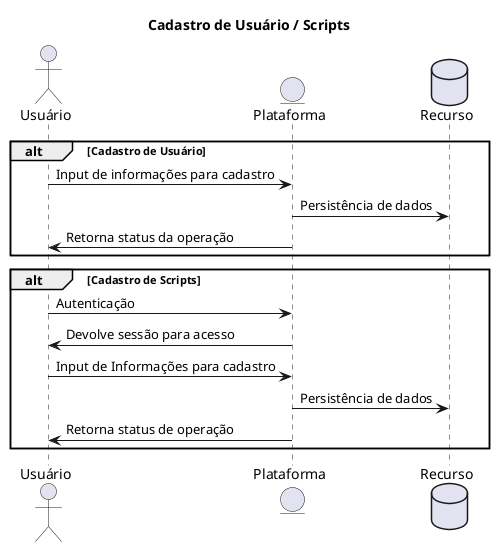@startuml

    title Cadastro de Usuário / Scripts

    actor Usuário
    entity Plataforma
    database Recurso


    alt Cadastro de Usuário
        Usuário -> Plataforma: Input de informações para cadastro
        Plataforma -> Recurso: Persistência de dados
        Plataforma -> Usuário: Retorna status da operação
    end

    alt Cadastro de Scripts
        Usuário -> Plataforma: Autenticação
        Plataforma -> Usuário: Devolve sessão para acesso

        Usuário -> Plataforma: Input de Informações para cadastro
        Plataforma -> Recurso: Persistência de dados
        Plataforma -> Usuário: Retorna status de operação
    end

@enduml

@startuml

    title Listagem de Scripts / Execuções

    actor Usuário
    entity Plataforma
    database Recurso


    alt Listagem de Scripts
        Usuário -> Plataforma: Autenticação
        Plataforma -> Usuário: Devolve sessão para acesso

        Usuário -> Plataforma: Solicita lista de scripts
        Plataforma -> Recurso: Solicita scripts associados ao usuário
        Recurso -> Plataforma: Retorna lista de informações

        Plataforma -> Usuário: Retorna lista de scripts
    end

    alt Listagem de Execuções
        Usuário -> Plataforma: Autenticação
        Plataforma -> Usuário: Devolve sessão para acesso

        Usuário -> Plataforma: Solicita lista de execuções por tempo ou script
        Recurso -> Plataforma: Retorna lista de informações

        Plataforma -> Usuário: Retorna lista de execuções
    end

@enduml

@startuml

    title Atualização de informações do usuário

    actor Usuário
    entity Plataforma
    database Recurso


    Usuário -> Plataforma: Autenticação
    Plataforma -> Usuário: Devolve sessão para acesso

    Usuário -> Plataforma: Solicita Informações
    Plataforma -> Recurso: Busca dados associados ao usuário
    Recurso -> Plataforma: Retorna Dados
    Plataforma -> Usuário: Retorna Informações associadas

    Usuário -> Plataforma: Solicita alteração de informações
    Plataforma -> Recurso: Persiste informações alteradas

    Plataforma -> Usuário: Retorna status da solicitação

@enduml


@startuml

    title Exclusão de Scripts

        actor Usuário
        entity Plataforma
        database Recurso


        Usuário -> Plataforma: Autenticação
        Plataforma -> Usuário: Devolve sessão para acesso

        Usuário -> Plataforma: Solicita lista de scripts
        Plataforma -> Recurso: Busca scripts associados ao usuário
        Recurso -> Plataforma: Retorna Dados
        Plataforma -> Usuário: Retorna Informações associadas

        Usuário -> Plataforma: Solicita exclusão de informações
        Plataforma -> Recurso: Remove informações solicitadas

        Plataforma -> Usuário: Retorna status da solicitação
@enduml

